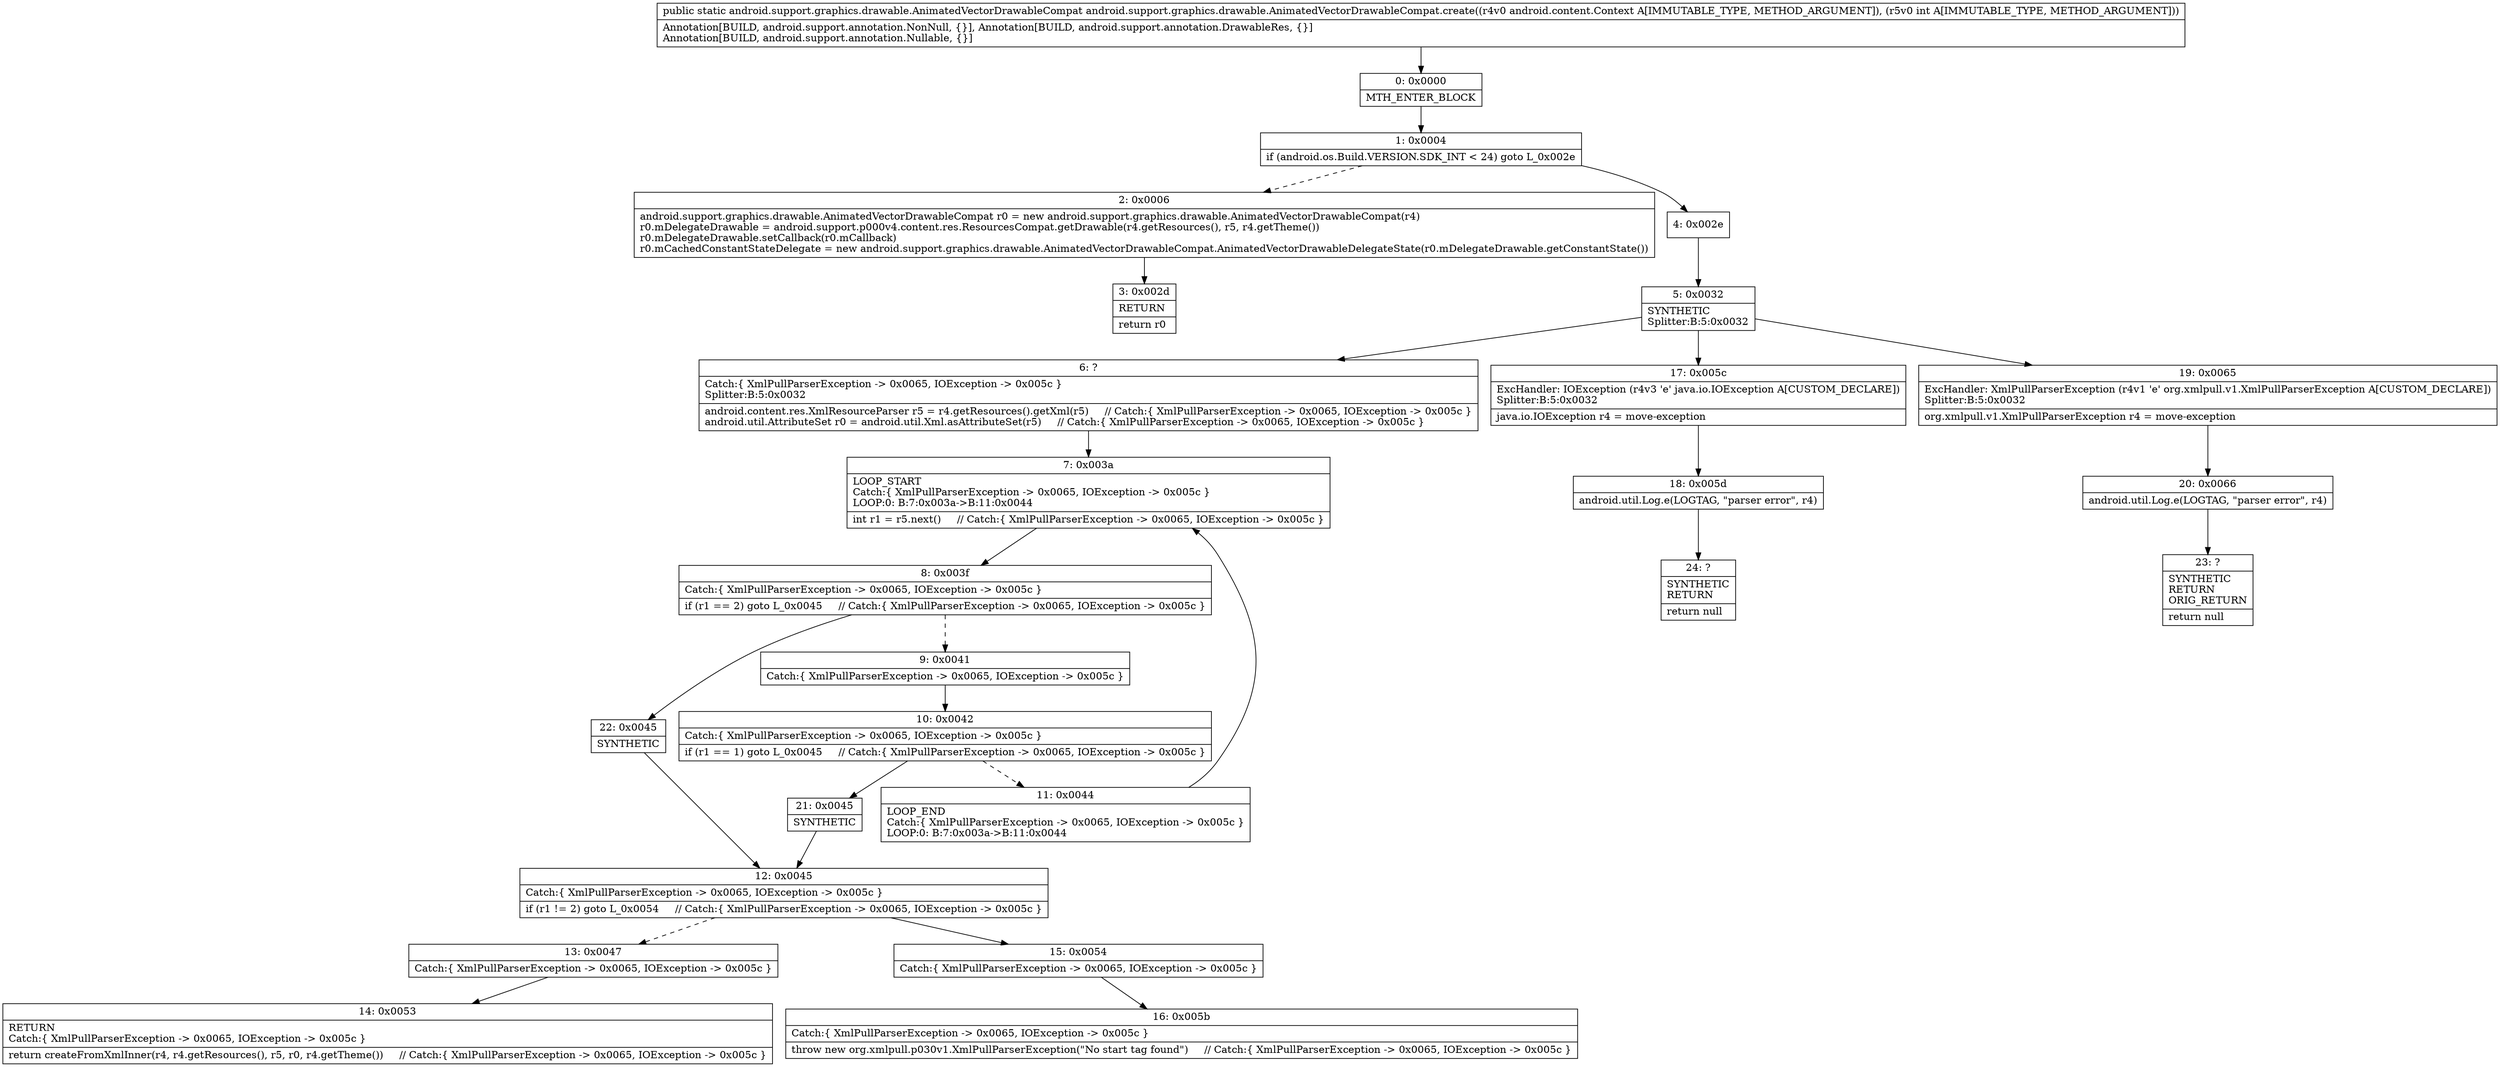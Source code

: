 digraph "CFG forandroid.support.graphics.drawable.AnimatedVectorDrawableCompat.create(Landroid\/content\/Context;I)Landroid\/support\/graphics\/drawable\/AnimatedVectorDrawableCompat;" {
Node_0 [shape=record,label="{0\:\ 0x0000|MTH_ENTER_BLOCK\l}"];
Node_1 [shape=record,label="{1\:\ 0x0004|if (android.os.Build.VERSION.SDK_INT \< 24) goto L_0x002e\l}"];
Node_2 [shape=record,label="{2\:\ 0x0006|android.support.graphics.drawable.AnimatedVectorDrawableCompat r0 = new android.support.graphics.drawable.AnimatedVectorDrawableCompat(r4)\lr0.mDelegateDrawable = android.support.p000v4.content.res.ResourcesCompat.getDrawable(r4.getResources(), r5, r4.getTheme())\lr0.mDelegateDrawable.setCallback(r0.mCallback)\lr0.mCachedConstantStateDelegate = new android.support.graphics.drawable.AnimatedVectorDrawableCompat.AnimatedVectorDrawableDelegateState(r0.mDelegateDrawable.getConstantState())\l}"];
Node_3 [shape=record,label="{3\:\ 0x002d|RETURN\l|return r0\l}"];
Node_4 [shape=record,label="{4\:\ 0x002e}"];
Node_5 [shape=record,label="{5\:\ 0x0032|SYNTHETIC\lSplitter:B:5:0x0032\l}"];
Node_6 [shape=record,label="{6\:\ ?|Catch:\{ XmlPullParserException \-\> 0x0065, IOException \-\> 0x005c \}\lSplitter:B:5:0x0032\l|android.content.res.XmlResourceParser r5 = r4.getResources().getXml(r5)     \/\/ Catch:\{ XmlPullParserException \-\> 0x0065, IOException \-\> 0x005c \}\landroid.util.AttributeSet r0 = android.util.Xml.asAttributeSet(r5)     \/\/ Catch:\{ XmlPullParserException \-\> 0x0065, IOException \-\> 0x005c \}\l}"];
Node_7 [shape=record,label="{7\:\ 0x003a|LOOP_START\lCatch:\{ XmlPullParserException \-\> 0x0065, IOException \-\> 0x005c \}\lLOOP:0: B:7:0x003a\-\>B:11:0x0044\l|int r1 = r5.next()     \/\/ Catch:\{ XmlPullParserException \-\> 0x0065, IOException \-\> 0x005c \}\l}"];
Node_8 [shape=record,label="{8\:\ 0x003f|Catch:\{ XmlPullParserException \-\> 0x0065, IOException \-\> 0x005c \}\l|if (r1 == 2) goto L_0x0045     \/\/ Catch:\{ XmlPullParserException \-\> 0x0065, IOException \-\> 0x005c \}\l}"];
Node_9 [shape=record,label="{9\:\ 0x0041|Catch:\{ XmlPullParserException \-\> 0x0065, IOException \-\> 0x005c \}\l}"];
Node_10 [shape=record,label="{10\:\ 0x0042|Catch:\{ XmlPullParserException \-\> 0x0065, IOException \-\> 0x005c \}\l|if (r1 == 1) goto L_0x0045     \/\/ Catch:\{ XmlPullParserException \-\> 0x0065, IOException \-\> 0x005c \}\l}"];
Node_11 [shape=record,label="{11\:\ 0x0044|LOOP_END\lCatch:\{ XmlPullParserException \-\> 0x0065, IOException \-\> 0x005c \}\lLOOP:0: B:7:0x003a\-\>B:11:0x0044\l}"];
Node_12 [shape=record,label="{12\:\ 0x0045|Catch:\{ XmlPullParserException \-\> 0x0065, IOException \-\> 0x005c \}\l|if (r1 != 2) goto L_0x0054     \/\/ Catch:\{ XmlPullParserException \-\> 0x0065, IOException \-\> 0x005c \}\l}"];
Node_13 [shape=record,label="{13\:\ 0x0047|Catch:\{ XmlPullParserException \-\> 0x0065, IOException \-\> 0x005c \}\l}"];
Node_14 [shape=record,label="{14\:\ 0x0053|RETURN\lCatch:\{ XmlPullParserException \-\> 0x0065, IOException \-\> 0x005c \}\l|return createFromXmlInner(r4, r4.getResources(), r5, r0, r4.getTheme())     \/\/ Catch:\{ XmlPullParserException \-\> 0x0065, IOException \-\> 0x005c \}\l}"];
Node_15 [shape=record,label="{15\:\ 0x0054|Catch:\{ XmlPullParserException \-\> 0x0065, IOException \-\> 0x005c \}\l}"];
Node_16 [shape=record,label="{16\:\ 0x005b|Catch:\{ XmlPullParserException \-\> 0x0065, IOException \-\> 0x005c \}\l|throw new org.xmlpull.p030v1.XmlPullParserException(\"No start tag found\")     \/\/ Catch:\{ XmlPullParserException \-\> 0x0065, IOException \-\> 0x005c \}\l}"];
Node_17 [shape=record,label="{17\:\ 0x005c|ExcHandler: IOException (r4v3 'e' java.io.IOException A[CUSTOM_DECLARE])\lSplitter:B:5:0x0032\l|java.io.IOException r4 = move\-exception\l}"];
Node_18 [shape=record,label="{18\:\ 0x005d|android.util.Log.e(LOGTAG, \"parser error\", r4)\l}"];
Node_19 [shape=record,label="{19\:\ 0x0065|ExcHandler: XmlPullParserException (r4v1 'e' org.xmlpull.v1.XmlPullParserException A[CUSTOM_DECLARE])\lSplitter:B:5:0x0032\l|org.xmlpull.v1.XmlPullParserException r4 = move\-exception\l}"];
Node_20 [shape=record,label="{20\:\ 0x0066|android.util.Log.e(LOGTAG, \"parser error\", r4)\l}"];
Node_21 [shape=record,label="{21\:\ 0x0045|SYNTHETIC\l}"];
Node_22 [shape=record,label="{22\:\ 0x0045|SYNTHETIC\l}"];
Node_23 [shape=record,label="{23\:\ ?|SYNTHETIC\lRETURN\lORIG_RETURN\l|return null\l}"];
Node_24 [shape=record,label="{24\:\ ?|SYNTHETIC\lRETURN\l|return null\l}"];
MethodNode[shape=record,label="{public static android.support.graphics.drawable.AnimatedVectorDrawableCompat android.support.graphics.drawable.AnimatedVectorDrawableCompat.create((r4v0 android.content.Context A[IMMUTABLE_TYPE, METHOD_ARGUMENT]), (r5v0 int A[IMMUTABLE_TYPE, METHOD_ARGUMENT]))  | Annotation[BUILD, android.support.annotation.NonNull, \{\}], Annotation[BUILD, android.support.annotation.DrawableRes, \{\}]\lAnnotation[BUILD, android.support.annotation.Nullable, \{\}]\l}"];
MethodNode -> Node_0;
Node_0 -> Node_1;
Node_1 -> Node_2[style=dashed];
Node_1 -> Node_4;
Node_2 -> Node_3;
Node_4 -> Node_5;
Node_5 -> Node_6;
Node_5 -> Node_19;
Node_5 -> Node_17;
Node_6 -> Node_7;
Node_7 -> Node_8;
Node_8 -> Node_9[style=dashed];
Node_8 -> Node_22;
Node_9 -> Node_10;
Node_10 -> Node_11[style=dashed];
Node_10 -> Node_21;
Node_11 -> Node_7;
Node_12 -> Node_13[style=dashed];
Node_12 -> Node_15;
Node_13 -> Node_14;
Node_15 -> Node_16;
Node_17 -> Node_18;
Node_18 -> Node_24;
Node_19 -> Node_20;
Node_20 -> Node_23;
Node_21 -> Node_12;
Node_22 -> Node_12;
}

